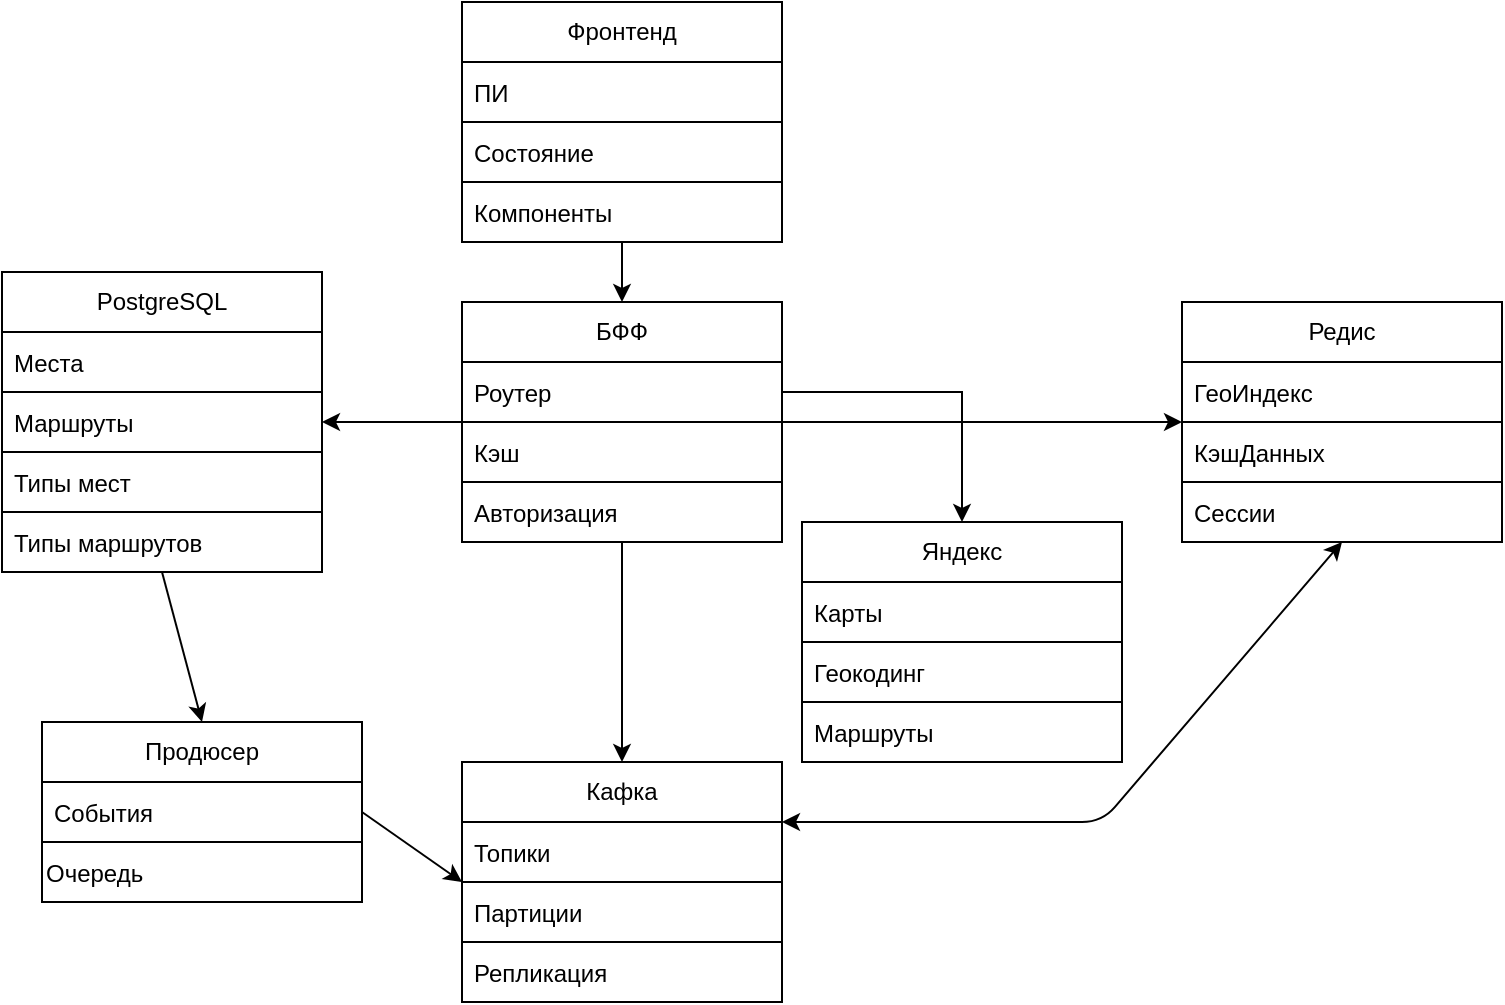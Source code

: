 <mxfile version="26.2.3">
  <diagram id="prtHgNgQTEPvFCAcTncT" name="Page-1">
    <mxGraphModel dx="1641" dy="896" grid="1" gridSize="10" guides="1" tooltips="1" connect="1" arrows="1" fold="1" page="1" pageScale="1" pageWidth="827" pageHeight="1169" background="#ffffff" math="0" shadow="0">
      <root>
        <mxCell id="0" />
        <mxCell id="1" parent="0" />
        <mxCell id="2" value="Фронтенд" style="swimlane;fontStyle=0;childLayout=stackLayout;horizontal=1;startSize=30;horizontalStack=0;resizeParent=1;resizeParentMax=0;resizeLast=0;collapsible=1;marginBottom=0;whiteSpace=wrap;html=1;fillColor=#ffffff;strokeColor=#000000;fontColor=#000000;" parent="1" vertex="1">
          <mxGeometry x="270" y="10" width="160" height="120" as="geometry" />
        </mxCell>
        <mxCell id="3" value="ПИ" style="text;strokeColor=#000000;fillColor=#ffffff;align=left;verticalAlign=middle;spacingLeft=4;spacingRight=4;overflow=hidden;points=[[0,0.5],[1,0.5]];portConstraint=eastwest;rotatable=0;fontColor=#000000;" parent="2" vertex="1">
          <mxGeometry y="30" width="160" height="30" as="geometry" />
        </mxCell>
        <mxCell id="4" value="Состояние" style="text;strokeColor=#000000;fillColor=#ffffff;align=left;verticalAlign=middle;spacingLeft=4;spacingRight=4;overflow=hidden;points=[[0,0.5],[1,0.5]];portConstraint=eastwest;rotatable=0;fontColor=#000000;" parent="2" vertex="1">
          <mxGeometry y="60" width="160" height="30" as="geometry" />
        </mxCell>
        <mxCell id="5" value="Компоненты" style="text;strokeColor=#000000;fillColor=#ffffff;align=left;verticalAlign=middle;spacingLeft=4;spacingRight=4;overflow=hidden;points=[[0,0.5],[1,0.5]];portConstraint=eastwest;rotatable=0;fontColor=#000000;" parent="2" vertex="1">
          <mxGeometry y="90" width="160" height="30" as="geometry" />
        </mxCell>
        <mxCell id="6" value="БФФ" style="swimlane;fontStyle=0;childLayout=stackLayout;horizontal=1;startSize=30;horizontalStack=0;resizeParent=1;resizeParentMax=0;resizeLast=0;collapsible=1;marginBottom=0;whiteSpace=wrap;html=1;fillColor=#ffffff;strokeColor=#000000;fontColor=#000000;" parent="1" vertex="1">
          <mxGeometry x="270" y="160" width="160" height="120" as="geometry" />
        </mxCell>
        <mxCell id="7" value="Роутер" style="text;strokeColor=#000000;fillColor=#ffffff;align=left;verticalAlign=middle;spacingLeft=4;spacingRight=4;overflow=hidden;points=[[0,0.5],[1,0.5]];portConstraint=eastwest;rotatable=0;fontColor=#000000;" parent="6" vertex="1">
          <mxGeometry y="30" width="160" height="30" as="geometry" />
        </mxCell>
        <mxCell id="8" value="Кэш" style="text;strokeColor=#000000;fillColor=#ffffff;align=left;verticalAlign=middle;spacingLeft=4;spacingRight=4;overflow=hidden;points=[[0,0.5],[1,0.5]];portConstraint=eastwest;rotatable=0;fontColor=#000000;" parent="6" vertex="1">
          <mxGeometry y="60" width="160" height="30" as="geometry" />
        </mxCell>
        <mxCell id="9" value="Авторизация" style="text;strokeColor=#000000;fillColor=#ffffff;align=left;verticalAlign=middle;spacingLeft=4;spacingRight=4;overflow=hidden;points=[[0,0.5],[1,0.5]];portConstraint=eastwest;rotatable=0;fontColor=#000000;" parent="6" vertex="1">
          <mxGeometry y="90" width="160" height="30" as="geometry" />
        </mxCell>
        <mxCell id="10" value="Редис" style="swimlane;fontStyle=0;childLayout=stackLayout;horizontal=1;startSize=30;horizontalStack=0;resizeParent=1;resizeParentMax=0;resizeLast=0;collapsible=1;marginBottom=0;whiteSpace=wrap;html=1;fillColor=#ffffff;strokeColor=#000000;fontColor=#000000;" parent="1" vertex="1">
          <mxGeometry x="630" y="160" width="160" height="120" as="geometry" />
        </mxCell>
        <mxCell id="11" value="ГеоИндекс" style="text;strokeColor=#000000;fillColor=#ffffff;align=left;verticalAlign=middle;spacingLeft=4;spacingRight=4;overflow=hidden;points=[[0,0.5],[1,0.5]];portConstraint=eastwest;rotatable=0;fontColor=#000000;" parent="10" vertex="1">
          <mxGeometry y="30" width="160" height="30" as="geometry" />
        </mxCell>
        <mxCell id="12" value="КэшДанных" style="text;strokeColor=#000000;fillColor=#ffffff;align=left;verticalAlign=middle;spacingLeft=4;spacingRight=4;overflow=hidden;points=[[0,0.5],[1,0.5]];portConstraint=eastwest;rotatable=0;fontColor=#000000;" parent="10" vertex="1">
          <mxGeometry y="60" width="160" height="30" as="geometry" />
        </mxCell>
        <mxCell id="13" value="Сессии" style="text;strokeColor=#000000;fillColor=#ffffff;align=left;verticalAlign=middle;spacingLeft=4;spacingRight=4;overflow=hidden;points=[[0,0.5],[1,0.5]];portConstraint=eastwest;rotatable=0;fontColor=#000000;" parent="10" vertex="1">
          <mxGeometry y="90" width="160" height="30" as="geometry" />
        </mxCell>
        <mxCell id="14" value="Продюсер" style="swimlane;fontStyle=0;childLayout=stackLayout;horizontal=1;startSize=30;horizontalStack=0;resizeParent=1;resizeParentMax=0;resizeLast=0;collapsible=1;marginBottom=0;whiteSpace=wrap;html=1;fillColor=#ffffff;strokeColor=#000000;fontColor=#000000;" parent="1" vertex="1">
          <mxGeometry x="60" y="370" width="160" height="90" as="geometry" />
        </mxCell>
        <mxCell id="15" value="События" style="text;strokeColor=#000000;fillColor=#ffffff;align=left;verticalAlign=middle;spacingLeft=4;spacingRight=4;overflow=hidden;points=[[0,0.5],[1,0.5]];portConstraint=eastwest;rotatable=0;fontColor=#000000;" parent="14" vertex="1">
          <mxGeometry y="30" width="160" height="30" as="geometry" />
        </mxCell>
        <mxCell id="16" value="Очередь" style="text;strokeColor=#000000;fillColor=#ffffff;align=left;verticalAlign=middle;spacingRight=4;overflow=hidden;points=[[0,0.5],[1,0.5]];portConstraint=eastwest;rotatable=0;fontColor=#000000;" parent="14" vertex="1">
          <mxGeometry y="60" width="160" height="30" as="geometry" />
        </mxCell>
        <mxCell id="17" value="Кафка" style="swimlane;fontStyle=0;childLayout=stackLayout;horizontal=1;startSize=30;horizontalStack=0;resizeParent=1;resizeParentMax=0;resizeLast=0;collapsible=1;marginBottom=0;whiteSpace=wrap;html=1;fillColor=#ffffff;strokeColor=#000000;fontColor=#000000;" parent="1" vertex="1">
          <mxGeometry x="270" y="390" width="160" height="120" as="geometry" />
        </mxCell>
        <mxCell id="18" value="Топики" style="text;strokeColor=#000000;fillColor=#ffffff;align=left;verticalAlign=middle;spacingLeft=4;spacingRight=4;overflow=hidden;points=[[0,0.5],[1,0.5]];portConstraint=eastwest;rotatable=0;fontColor=#000000;" parent="17" vertex="1">
          <mxGeometry y="30" width="160" height="30" as="geometry" />
        </mxCell>
        <mxCell id="19" value="Партиции" style="text;strokeColor=#000000;fillColor=#ffffff;align=left;verticalAlign=middle;spacingLeft=4;spacingRight=4;overflow=hidden;points=[[0,0.5],[1,0.5]];portConstraint=eastwest;rotatable=0;fontColor=#000000;" parent="17" vertex="1">
          <mxGeometry y="60" width="160" height="30" as="geometry" />
        </mxCell>
        <mxCell id="20" value="Репликация" style="text;strokeColor=#000000;fillColor=#ffffff;align=left;verticalAlign=middle;spacingLeft=4;spacingRight=4;overflow=hidden;points=[[0,0.5],[1,0.5]];portConstraint=eastwest;rotatable=0;fontColor=#000000;" parent="17" vertex="1">
          <mxGeometry y="90" width="160" height="30" as="geometry" />
        </mxCell>
        <mxCell id="21" value="Яндекс" style="swimlane;fontStyle=0;childLayout=stackLayout;horizontal=1;startSize=30;horizontalStack=0;resizeParent=1;resizeParentMax=0;resizeLast=0;collapsible=1;marginBottom=0;whiteSpace=wrap;html=1;fillColor=#ffffff;strokeColor=#000000;fontColor=#000000;" parent="1" vertex="1">
          <mxGeometry x="440" y="270" width="160" height="120" as="geometry" />
        </mxCell>
        <mxCell id="22" value="Карты" style="text;strokeColor=#000000;fillColor=#ffffff;align=left;verticalAlign=middle;spacingLeft=4;spacingRight=4;overflow=hidden;points=[[0,0.5],[1,0.5]];portConstraint=eastwest;rotatable=0;fontColor=#000000;" parent="21" vertex="1">
          <mxGeometry y="30" width="160" height="30" as="geometry" />
        </mxCell>
        <mxCell id="23" value="Геокодинг" style="text;strokeColor=#000000;fillColor=#ffffff;align=left;verticalAlign=middle;spacingLeft=4;spacingRight=4;overflow=hidden;points=[[0,0.5],[1,0.5]];portConstraint=eastwest;rotatable=0;fontColor=#000000;" parent="21" vertex="1">
          <mxGeometry y="60" width="160" height="30" as="geometry" />
        </mxCell>
        <mxCell id="24" value="Маршруты" style="text;strokeColor=#000000;fillColor=#ffffff;align=left;verticalAlign=middle;spacingLeft=4;spacingRight=4;overflow=hidden;points=[[0,0.5],[1,0.5]];portConstraint=eastwest;rotatable=0;fontColor=#000000;" parent="21" vertex="1">
          <mxGeometry y="90" width="160" height="30" as="geometry" />
        </mxCell>
        <mxCell id="31" value="PostgreSQL" style="swimlane;fontStyle=0;childLayout=stackLayout;horizontal=1;startSize=30;horizontalStack=0;resizeParent=1;resizeParentMax=0;resizeLast=0;collapsible=1;marginBottom=0;whiteSpace=wrap;html=1;fillColor=#ffffff;strokeColor=#000000;fontColor=#000000;" parent="1" vertex="1">
          <mxGeometry x="40" y="145" width="160" height="150" as="geometry" />
        </mxCell>
        <mxCell id="32" value="Места" style="text;strokeColor=#000000;fillColor=#ffffff;align=left;verticalAlign=middle;spacingLeft=4;spacingRight=4;overflow=hidden;points=[[0,0.5],[1,0.5]];portConstraint=eastwest;rotatable=0;fontColor=#000000;" parent="31" vertex="1">
          <mxGeometry y="30" width="160" height="30" as="geometry" />
        </mxCell>
        <mxCell id="33" value="Маршруты" style="text;strokeColor=#000000;fillColor=#ffffff;align=left;verticalAlign=middle;spacingLeft=4;spacingRight=4;overflow=hidden;points=[[0,0.5],[1,0.5]];portConstraint=eastwest;rotatable=0;fontColor=#000000;" parent="31" vertex="1">
          <mxGeometry y="60" width="160" height="30" as="geometry" />
        </mxCell>
        <mxCell id="34" value="Типы мест" style="text;strokeColor=#000000;fillColor=#ffffff;align=left;verticalAlign=middle;spacingLeft=4;spacingRight=4;overflow=hidden;points=[[0,0.5],[1,0.5]];portConstraint=eastwest;rotatable=0;fontColor=#000000;" parent="31" vertex="1">
          <mxGeometry y="90" width="160" height="30" as="geometry" />
        </mxCell>
        <mxCell id="35" value="Типы маршрутов" style="text;strokeColor=#000000;fillColor=#ffffff;align=left;verticalAlign=middle;spacingLeft=4;spacingRight=4;overflow=hidden;points=[[0,0.5],[1,0.5]];portConstraint=eastwest;rotatable=0;fontColor=#000000;" parent="31" vertex="1">
          <mxGeometry y="120" width="160" height="30" as="geometry" />
        </mxCell>
        <mxCell id="36" value="" style="endArrow=classic;html=1;strokeColor=#000000;exitX=0;exitY=0.5;exitDx=0;exitDy=0;entryX=1;entryY=0.5;entryDx=0;entryDy=0;" parent="1" source="6" target="31" edge="1">
          <mxGeometry width="50" height="50" relative="1" as="geometry" />
        </mxCell>
        <mxCell id="37" value="" style="endArrow=classic;html=1;strokeColor=#000000;exitX=0.5;exitY=1;exitDx=0;exitDy=0;entryX=0.5;entryY=0;entryDx=0;entryDy=0;" parent="1" source="31" target="14" edge="1">
          <mxGeometry width="50" height="50" relative="1" as="geometry" />
        </mxCell>
        <mxCell id="25" value="" style="endArrow=classic;html=1;strokeColor=#000000;exitX=0.5;exitY=1;exitDx=0;exitDy=0;entryX=0.5;entryY=0;entryDx=0;entryDy=0;" parent="1" source="2" target="6" edge="1">
          <mxGeometry width="50" height="50" relative="1" as="geometry" />
        </mxCell>
        <mxCell id="26" value="" style="endArrow=classic;html=1;strokeColor=#000000;exitX=1;exitY=0.5;exitDx=0;exitDy=0;entryX=0;entryY=0.5;entryDx=0;entryDy=0;" parent="1" source="6" target="10" edge="1">
          <mxGeometry width="50" height="50" relative="1" as="geometry" />
        </mxCell>
        <mxCell id="28" value="" style="endArrow=classic;html=1;strokeColor=#000000;exitX=1;exitY=0.5;exitDx=0;exitDy=0;entryX=0;entryY=0.5;entryDx=0;entryDy=0;" parent="1" source="14" target="17" edge="1">
          <mxGeometry width="50" height="50" relative="1" as="geometry" />
        </mxCell>
        <mxCell id="30" value="" style="endArrow=classic;html=1;strokeColor=#000000;exitX=0.5;exitY=1;exitDx=0;exitDy=0;entryX=0.5;entryY=0;entryDx=0;entryDy=0;" parent="1" source="6" target="17" edge="1">
          <mxGeometry width="50" height="50" relative="1" as="geometry" />
        </mxCell>
        <mxCell id="38" value="" style="endArrow=classic;startArrow=classic;html=1;strokeColor=#000000;exitX=0.5;exitY=1;exitDx=0;exitDy=0;entryX=1;entryY=0.25;entryDx=0;entryDy=0;" parent="1" source="10" target="17" edge="1">
          <mxGeometry width="50" height="50" relative="1" as="geometry">
            <mxPoint x="590" y="280" as="sourcePoint" />
            <mxPoint x="430" y="400" as="targetPoint" />
            <Array as="points">
              <mxPoint x="590" y="420" />
            </Array>
          </mxGeometry>
        </mxCell>
        <mxCell id="mzKxjMeKneb-gAka6CxD-38" style="edgeStyle=orthogonalEdgeStyle;rounded=0;orthogonalLoop=1;jettySize=auto;html=1;exitX=1;exitY=0.5;exitDx=0;exitDy=0;" edge="1" parent="1" source="7" target="21">
          <mxGeometry relative="1" as="geometry" />
        </mxCell>
      </root>
    </mxGraphModel>
  </diagram>
</mxfile>
